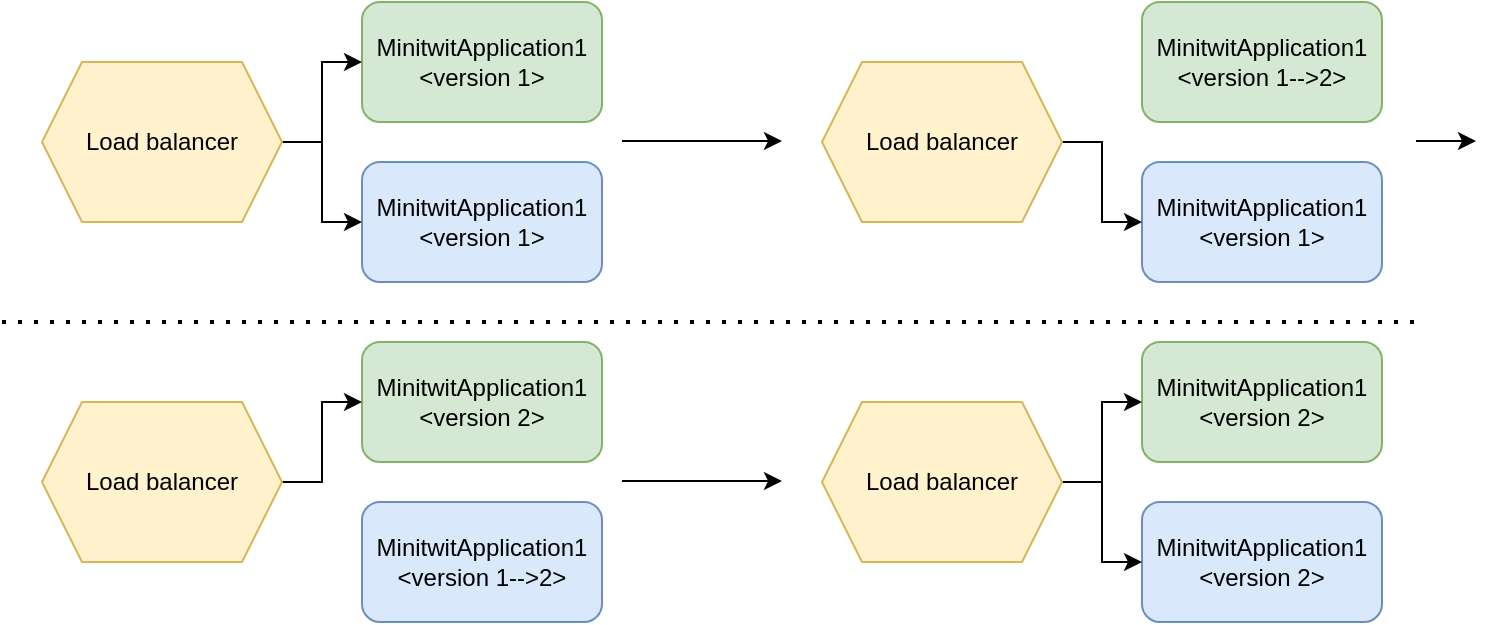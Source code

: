 <mxfile version="18.1.3" type="device"><diagram id="CtDlhXAVV96QH5RFTYwS" name="Page-1"><mxGraphModel dx="2062" dy="1065" grid="1" gridSize="10" guides="1" tooltips="1" connect="1" arrows="1" fold="1" page="1" pageScale="1" pageWidth="827" pageHeight="1169" math="0" shadow="0"><root><mxCell id="0"/><mxCell id="1" parent="0"/><mxCell id="l51JUjdITk1abxb--SKe-1" value="MinitwitApplication1&lt;br&gt;&amp;lt;version 1&amp;gt;" style="rounded=1;whiteSpace=wrap;html=1;fillColor=#d5e8d4;strokeColor=#82b366;" vertex="1" parent="1"><mxGeometry x="270" y="20" width="120" height="60" as="geometry"/></mxCell><mxCell id="l51JUjdITk1abxb--SKe-2" value="&lt;span style=&quot;&quot;&gt;MinitwitApplication1&lt;br&gt;&amp;lt;version 1&amp;gt;&lt;br&gt;&lt;/span&gt;" style="rounded=1;whiteSpace=wrap;html=1;fillColor=#dae8fc;strokeColor=#6c8ebf;" vertex="1" parent="1"><mxGeometry x="270" y="100" width="120" height="60" as="geometry"/></mxCell><mxCell id="l51JUjdITk1abxb--SKe-4" style="edgeStyle=orthogonalEdgeStyle;rounded=0;orthogonalLoop=1;jettySize=auto;html=1;exitX=1;exitY=0.5;exitDx=0;exitDy=0;entryX=0;entryY=0.5;entryDx=0;entryDy=0;" edge="1" parent="1" source="l51JUjdITk1abxb--SKe-3" target="l51JUjdITk1abxb--SKe-1"><mxGeometry relative="1" as="geometry"/></mxCell><mxCell id="l51JUjdITk1abxb--SKe-5" style="edgeStyle=orthogonalEdgeStyle;rounded=0;orthogonalLoop=1;jettySize=auto;html=1;exitX=1;exitY=0.5;exitDx=0;exitDy=0;entryX=0;entryY=0.5;entryDx=0;entryDy=0;" edge="1" parent="1" source="l51JUjdITk1abxb--SKe-3" target="l51JUjdITk1abxb--SKe-2"><mxGeometry relative="1" as="geometry"/></mxCell><mxCell id="l51JUjdITk1abxb--SKe-3" value="Load balancer" style="shape=hexagon;perimeter=hexagonPerimeter2;whiteSpace=wrap;html=1;fixedSize=1;fillColor=#fff2cc;strokeColor=#d6b656;" vertex="1" parent="1"><mxGeometry x="110" y="50" width="120" height="80" as="geometry"/></mxCell><mxCell id="l51JUjdITk1abxb--SKe-6" value="MinitwitApplication1&lt;br&gt;&amp;lt;version 1--&amp;gt;2&amp;gt;" style="rounded=1;whiteSpace=wrap;html=1;fillColor=#d5e8d4;strokeColor=#82b366;" vertex="1" parent="1"><mxGeometry x="660" y="20" width="120" height="60" as="geometry"/></mxCell><mxCell id="l51JUjdITk1abxb--SKe-7" value="&lt;span style=&quot;&quot;&gt;MinitwitApplication1&lt;br&gt;&amp;lt;version 1&amp;gt;&lt;br&gt;&lt;/span&gt;" style="rounded=1;whiteSpace=wrap;html=1;fillColor=#dae8fc;strokeColor=#6c8ebf;" vertex="1" parent="1"><mxGeometry x="660" y="100" width="120" height="60" as="geometry"/></mxCell><mxCell id="l51JUjdITk1abxb--SKe-9" style="edgeStyle=orthogonalEdgeStyle;rounded=0;orthogonalLoop=1;jettySize=auto;html=1;exitX=1;exitY=0.5;exitDx=0;exitDy=0;entryX=0;entryY=0.5;entryDx=0;entryDy=0;" edge="1" parent="1" source="l51JUjdITk1abxb--SKe-10" target="l51JUjdITk1abxb--SKe-7"><mxGeometry relative="1" as="geometry"/></mxCell><mxCell id="l51JUjdITk1abxb--SKe-10" value="Load balancer" style="shape=hexagon;perimeter=hexagonPerimeter2;whiteSpace=wrap;html=1;fixedSize=1;fillColor=#fff2cc;strokeColor=#d6b656;" vertex="1" parent="1"><mxGeometry x="500" y="50" width="120" height="80" as="geometry"/></mxCell><mxCell id="l51JUjdITk1abxb--SKe-11" value="MinitwitApplication1&lt;br&gt;&amp;lt;version 2&amp;gt;" style="rounded=1;whiteSpace=wrap;html=1;fillColor=#d5e8d4;strokeColor=#82b366;" vertex="1" parent="1"><mxGeometry x="270" y="190" width="120" height="60" as="geometry"/></mxCell><mxCell id="l51JUjdITk1abxb--SKe-12" value="&lt;span style=&quot;&quot;&gt;MinitwitApplication1&lt;br&gt;&amp;lt;version 1--&amp;gt;2&amp;gt;&lt;br&gt;&lt;/span&gt;" style="rounded=1;whiteSpace=wrap;html=1;fillColor=#dae8fc;strokeColor=#6c8ebf;" vertex="1" parent="1"><mxGeometry x="270" y="270" width="120" height="60" as="geometry"/></mxCell><mxCell id="l51JUjdITk1abxb--SKe-15" style="edgeStyle=orthogonalEdgeStyle;rounded=0;orthogonalLoop=1;jettySize=auto;html=1;exitX=1;exitY=0.5;exitDx=0;exitDy=0;entryX=0;entryY=0.5;entryDx=0;entryDy=0;" edge="1" parent="1" source="l51JUjdITk1abxb--SKe-14" target="l51JUjdITk1abxb--SKe-11"><mxGeometry relative="1" as="geometry"/></mxCell><mxCell id="l51JUjdITk1abxb--SKe-14" value="Load balancer" style="shape=hexagon;perimeter=hexagonPerimeter2;whiteSpace=wrap;html=1;fixedSize=1;fillColor=#fff2cc;strokeColor=#d6b656;" vertex="1" parent="1"><mxGeometry x="110" y="220" width="120" height="80" as="geometry"/></mxCell><mxCell id="l51JUjdITk1abxb--SKe-29" value="MinitwitApplication1&lt;br&gt;&amp;lt;version 2&amp;gt;" style="rounded=1;whiteSpace=wrap;html=1;fillColor=#d5e8d4;strokeColor=#82b366;" vertex="1" parent="1"><mxGeometry x="660" y="190" width="120" height="60" as="geometry"/></mxCell><mxCell id="l51JUjdITk1abxb--SKe-30" value="&lt;span style=&quot;&quot;&gt;MinitwitApplication1&lt;br&gt;&amp;lt;version 2&amp;gt;&lt;br&gt;&lt;/span&gt;" style="rounded=1;whiteSpace=wrap;html=1;fillColor=#dae8fc;strokeColor=#6c8ebf;" vertex="1" parent="1"><mxGeometry x="660" y="270" width="120" height="60" as="geometry"/></mxCell><mxCell id="l51JUjdITk1abxb--SKe-31" style="edgeStyle=orthogonalEdgeStyle;rounded=0;orthogonalLoop=1;jettySize=auto;html=1;exitX=1;exitY=0.5;exitDx=0;exitDy=0;entryX=0;entryY=0.5;entryDx=0;entryDy=0;" edge="1" parent="1" source="l51JUjdITk1abxb--SKe-32" target="l51JUjdITk1abxb--SKe-29"><mxGeometry relative="1" as="geometry"/></mxCell><mxCell id="l51JUjdITk1abxb--SKe-33" style="edgeStyle=orthogonalEdgeStyle;rounded=0;orthogonalLoop=1;jettySize=auto;html=1;exitX=1;exitY=0.5;exitDx=0;exitDy=0;entryX=0;entryY=0.5;entryDx=0;entryDy=0;" edge="1" parent="1" source="l51JUjdITk1abxb--SKe-32" target="l51JUjdITk1abxb--SKe-30"><mxGeometry relative="1" as="geometry"/></mxCell><mxCell id="l51JUjdITk1abxb--SKe-32" value="Load balancer" style="shape=hexagon;perimeter=hexagonPerimeter2;whiteSpace=wrap;html=1;fixedSize=1;fillColor=#fff2cc;strokeColor=#d6b656;" vertex="1" parent="1"><mxGeometry x="500" y="220" width="120" height="80" as="geometry"/></mxCell><mxCell id="l51JUjdITk1abxb--SKe-36" value="" style="endArrow=classic;html=1;rounded=0;" edge="1" parent="1"><mxGeometry width="50" height="50" relative="1" as="geometry"><mxPoint x="400" y="89.5" as="sourcePoint"/><mxPoint x="480" y="89.5" as="targetPoint"/></mxGeometry></mxCell><mxCell id="l51JUjdITk1abxb--SKe-37" value="" style="endArrow=none;dashed=1;html=1;dashPattern=1 3;strokeWidth=2;rounded=0;" edge="1" parent="1"><mxGeometry width="50" height="50" relative="1" as="geometry"><mxPoint x="90" y="180" as="sourcePoint"/><mxPoint x="800" y="180" as="targetPoint"/></mxGeometry></mxCell><mxCell id="l51JUjdITk1abxb--SKe-38" value="" style="endArrow=classic;html=1;rounded=0;" edge="1" parent="1"><mxGeometry width="50" height="50" relative="1" as="geometry"><mxPoint x="400" y="259.5" as="sourcePoint"/><mxPoint x="480" y="259.5" as="targetPoint"/></mxGeometry></mxCell><mxCell id="l51JUjdITk1abxb--SKe-39" value="" style="endArrow=classic;html=1;rounded=0;" edge="1" parent="1"><mxGeometry width="50" height="50" relative="1" as="geometry"><mxPoint x="797" y="89.5" as="sourcePoint"/><mxPoint x="827" y="89.5" as="targetPoint"/></mxGeometry></mxCell></root></mxGraphModel></diagram></mxfile>